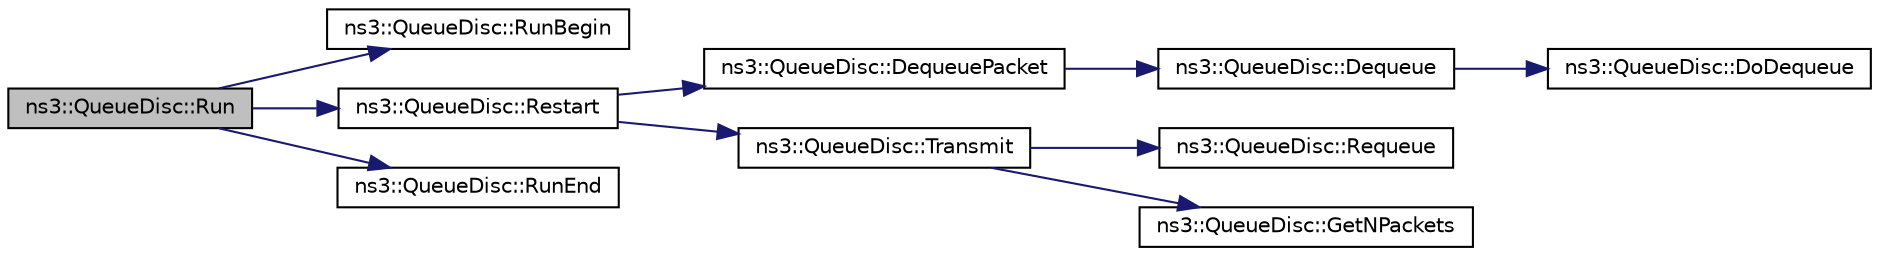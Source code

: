 digraph "ns3::QueueDisc::Run"
{
  edge [fontname="Helvetica",fontsize="10",labelfontname="Helvetica",labelfontsize="10"];
  node [fontname="Helvetica",fontsize="10",shape=record];
  rankdir="LR";
  Node1 [label="ns3::QueueDisc::Run",height=0.2,width=0.4,color="black", fillcolor="grey75", style="filled", fontcolor="black"];
  Node1 -> Node2 [color="midnightblue",fontsize="10",style="solid"];
  Node2 [label="ns3::QueueDisc::RunBegin",height=0.2,width=0.4,color="black", fillcolor="white", style="filled",URL="$d0/d7b/classns3_1_1QueueDisc.html#a9fc8e2a52e7600d3d93141241f7bd7cd"];
  Node1 -> Node3 [color="midnightblue",fontsize="10",style="solid"];
  Node3 [label="ns3::QueueDisc::Restart",height=0.2,width=0.4,color="black", fillcolor="white", style="filled",URL="$d0/d7b/classns3_1_1QueueDisc.html#a009f73a521cc0ebf309d8d15f8b190ea"];
  Node3 -> Node4 [color="midnightblue",fontsize="10",style="solid"];
  Node4 [label="ns3::QueueDisc::DequeuePacket",height=0.2,width=0.4,color="black", fillcolor="white", style="filled",URL="$d0/d7b/classns3_1_1QueueDisc.html#aab4beacb808b917dde38fe835c199f28"];
  Node4 -> Node5 [color="midnightblue",fontsize="10",style="solid"];
  Node5 [label="ns3::QueueDisc::Dequeue",height=0.2,width=0.4,color="black", fillcolor="white", style="filled",URL="$d0/d7b/classns3_1_1QueueDisc.html#a6c13fc489822c1487f61c2289f2e3629"];
  Node5 -> Node6 [color="midnightblue",fontsize="10",style="solid"];
  Node6 [label="ns3::QueueDisc::DoDequeue",height=0.2,width=0.4,color="black", fillcolor="white", style="filled",URL="$d0/d7b/classns3_1_1QueueDisc.html#afefae1a05f45db101c2c75d67a440c63"];
  Node3 -> Node7 [color="midnightblue",fontsize="10",style="solid"];
  Node7 [label="ns3::QueueDisc::Transmit",height=0.2,width=0.4,color="black", fillcolor="white", style="filled",URL="$d0/d7b/classns3_1_1QueueDisc.html#a294d52aeecb986d4f2b3bcb4514c013e"];
  Node7 -> Node8 [color="midnightblue",fontsize="10",style="solid"];
  Node8 [label="ns3::QueueDisc::Requeue",height=0.2,width=0.4,color="black", fillcolor="white", style="filled",URL="$d0/d7b/classns3_1_1QueueDisc.html#a45cd8fdd2469b9e9d7551af22cfdb1a2"];
  Node7 -> Node9 [color="midnightblue",fontsize="10",style="solid"];
  Node9 [label="ns3::QueueDisc::GetNPackets",height=0.2,width=0.4,color="black", fillcolor="white", style="filled",URL="$d0/d7b/classns3_1_1QueueDisc.html#a6ee992f32c1671512f0948fd6cc46a7e",tooltip="Get the number of packets stored by the queue disc. "];
  Node1 -> Node10 [color="midnightblue",fontsize="10",style="solid"];
  Node10 [label="ns3::QueueDisc::RunEnd",height=0.2,width=0.4,color="black", fillcolor="white", style="filled",URL="$d0/d7b/classns3_1_1QueueDisc.html#a1022461238c22b5ce07bc0fd2527e2f3"];
}
